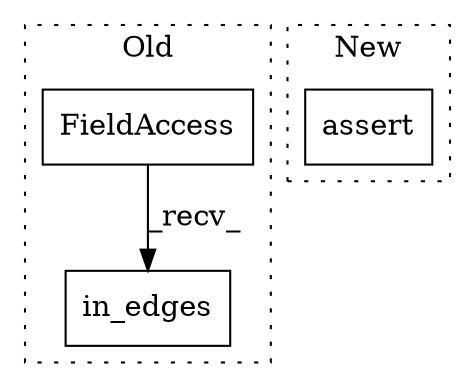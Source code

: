 digraph G {
subgraph cluster0 {
1 [label="in_edges" a="32" s="18346,18365" l="9,1" shape="box"];
3 [label="FieldAccess" a="22" s="18336" l="9" shape="box"];
label = "Old";
style="dotted";
}
subgraph cluster1 {
2 [label="assert" a="32" s="23865,23926" l="19,1" shape="box"];
label = "New";
style="dotted";
}
3 -> 1 [label="_recv_"];
}